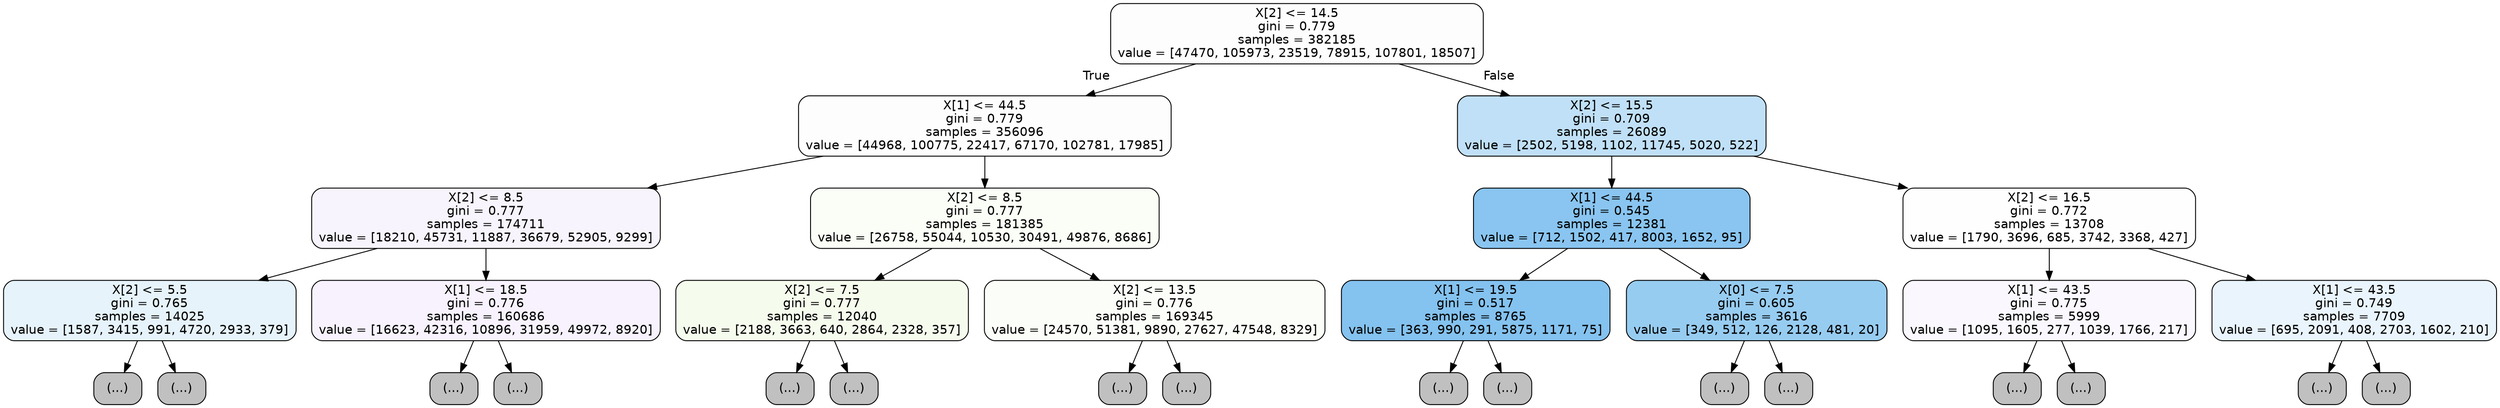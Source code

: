 digraph Tree {
node [shape=box, style="filled, rounded", color="black", fontname=helvetica] ;
edge [fontname=helvetica] ;
0 [label="X[2] <= 14.5\ngini = 0.779\nsamples = 382185\nvalue = [47470, 105973, 23519, 78915, 107801, 18507]", fillcolor="#8139e502"] ;
1 [label="X[1] <= 44.5\ngini = 0.779\nsamples = 356096\nvalue = [44968, 100775, 22417, 67170, 102781, 17985]", fillcolor="#8139e502"] ;
0 -> 1 [labeldistance=2.5, labelangle=45, headlabel="True"] ;
2 [label="X[2] <= 8.5\ngini = 0.777\nsamples = 174711\nvalue = [18210, 45731, 11887, 36679, 52905, 9299]", fillcolor="#8139e50e"] ;
1 -> 2 ;
3 [label="X[2] <= 5.5\ngini = 0.765\nsamples = 14025\nvalue = [1587, 3415, 991, 4720, 2933, 379]", fillcolor="#399de51f"] ;
2 -> 3 ;
4 [label="(...)", fillcolor="#C0C0C0"] ;
3 -> 4 ;
3093 [label="(...)", fillcolor="#C0C0C0"] ;
3 -> 3093 ;
5492 [label="X[1] <= 18.5\ngini = 0.776\nsamples = 160686\nvalue = [16623, 42316, 10896, 31959, 49972, 8920]", fillcolor="#8139e510"] ;
2 -> 5492 ;
5493 [label="(...)", fillcolor="#C0C0C0"] ;
5492 -> 5493 ;
7920 [label="(...)", fillcolor="#C0C0C0"] ;
5492 -> 7920 ;
11185 [label="X[2] <= 8.5\ngini = 0.777\nsamples = 181385\nvalue = [26758, 55044, 10530, 30491, 49876, 8686]", fillcolor="#9de5390a"] ;
1 -> 11185 ;
11186 [label="X[2] <= 7.5\ngini = 0.777\nsamples = 12040\nvalue = [2188, 3663, 640, 2864, 2328, 357]", fillcolor="#9de53916"] ;
11185 -> 11186 ;
11187 [label="(...)", fillcolor="#C0C0C0"] ;
11186 -> 11187 ;
11790 [label="(...)", fillcolor="#C0C0C0"] ;
11186 -> 11790 ;
11875 [label="X[2] <= 13.5\ngini = 0.776\nsamples = 169345\nvalue = [24570, 51381, 9890, 27627, 47548, 8329]", fillcolor="#9de53908"] ;
11185 -> 11875 ;
11876 [label="(...)", fillcolor="#C0C0C0"] ;
11875 -> 11876 ;
12261 [label="(...)", fillcolor="#C0C0C0"] ;
11875 -> 12261 ;
12412 [label="X[2] <= 15.5\ngini = 0.709\nsamples = 26089\nvalue = [2502, 5198, 1102, 11745, 5020, 522]", fillcolor="#399de550"] ;
0 -> 12412 [labeldistance=2.5, labelangle=-45, headlabel="False"] ;
12413 [label="X[1] <= 44.5\ngini = 0.545\nsamples = 12381\nvalue = [712, 1502, 417, 8003, 1652, 95]", fillcolor="#399de597"] ;
12412 -> 12413 ;
12414 [label="X[1] <= 19.5\ngini = 0.517\nsamples = 8765\nvalue = [363, 990, 291, 5875, 1171, 75]", fillcolor="#399de59e"] ;
12413 -> 12414 ;
12415 [label="(...)", fillcolor="#C0C0C0"] ;
12414 -> 12415 ;
12972 [label="(...)", fillcolor="#C0C0C0"] ;
12414 -> 12972 ;
13733 [label="X[0] <= 7.5\ngini = 0.605\nsamples = 3616\nvalue = [349, 512, 126, 2128, 481, 20]", fillcolor="#399de585"] ;
12413 -> 13733 ;
13734 [label="(...)", fillcolor="#C0C0C0"] ;
13733 -> 13734 ;
13775 [label="(...)", fillcolor="#C0C0C0"] ;
13733 -> 13775 ;
13864 [label="X[2] <= 16.5\ngini = 0.772\nsamples = 13708\nvalue = [1790, 3696, 685, 3742, 3368, 427]", fillcolor="#399de501"] ;
12412 -> 13864 ;
13865 [label="X[1] <= 43.5\ngini = 0.775\nsamples = 5999\nvalue = [1095, 1605, 277, 1039, 1766, 217]", fillcolor="#8139e509"] ;
13864 -> 13865 ;
13866 [label="(...)", fillcolor="#C0C0C0"] ;
13865 -> 13866 ;
14705 [label="(...)", fillcolor="#C0C0C0"] ;
13865 -> 14705 ;
14774 [label="X[1] <= 43.5\ngini = 0.749\nsamples = 7709\nvalue = [695, 2091, 408, 2703, 1602, 210]", fillcolor="#399de51c"] ;
13864 -> 14774 ;
14775 [label="(...)", fillcolor="#C0C0C0"] ;
14774 -> 14775 ;
15754 [label="(...)", fillcolor="#C0C0C0"] ;
14774 -> 15754 ;
}